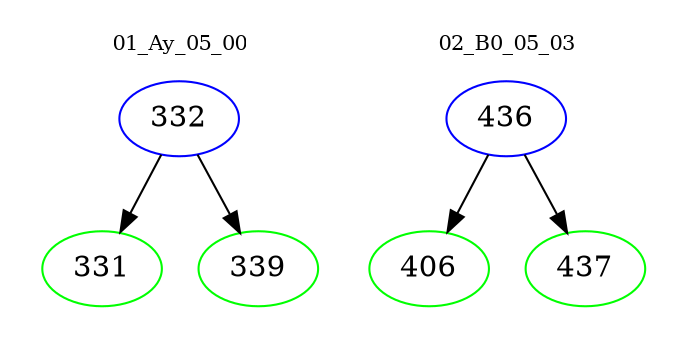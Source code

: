 digraph{
subgraph cluster_0 {
color = white
label = "01_Ay_05_00";
fontsize=10;
T0_332 [label="332", color="blue"]
T0_332 -> T0_331 [color="black"]
T0_331 [label="331", color="green"]
T0_332 -> T0_339 [color="black"]
T0_339 [label="339", color="green"]
}
subgraph cluster_1 {
color = white
label = "02_B0_05_03";
fontsize=10;
T1_436 [label="436", color="blue"]
T1_436 -> T1_406 [color="black"]
T1_406 [label="406", color="green"]
T1_436 -> T1_437 [color="black"]
T1_437 [label="437", color="green"]
}
}
